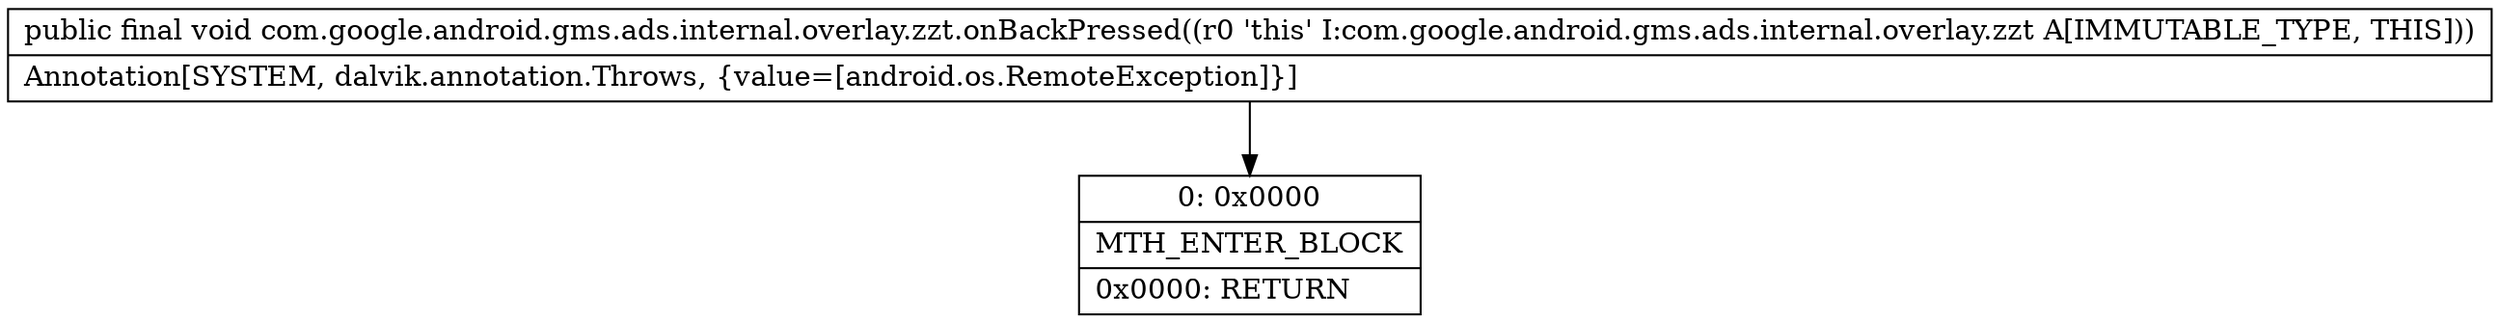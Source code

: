 digraph "CFG forcom.google.android.gms.ads.internal.overlay.zzt.onBackPressed()V" {
Node_0 [shape=record,label="{0\:\ 0x0000|MTH_ENTER_BLOCK\l|0x0000: RETURN   \l}"];
MethodNode[shape=record,label="{public final void com.google.android.gms.ads.internal.overlay.zzt.onBackPressed((r0 'this' I:com.google.android.gms.ads.internal.overlay.zzt A[IMMUTABLE_TYPE, THIS]))  | Annotation[SYSTEM, dalvik.annotation.Throws, \{value=[android.os.RemoteException]\}]\l}"];
MethodNode -> Node_0;
}

